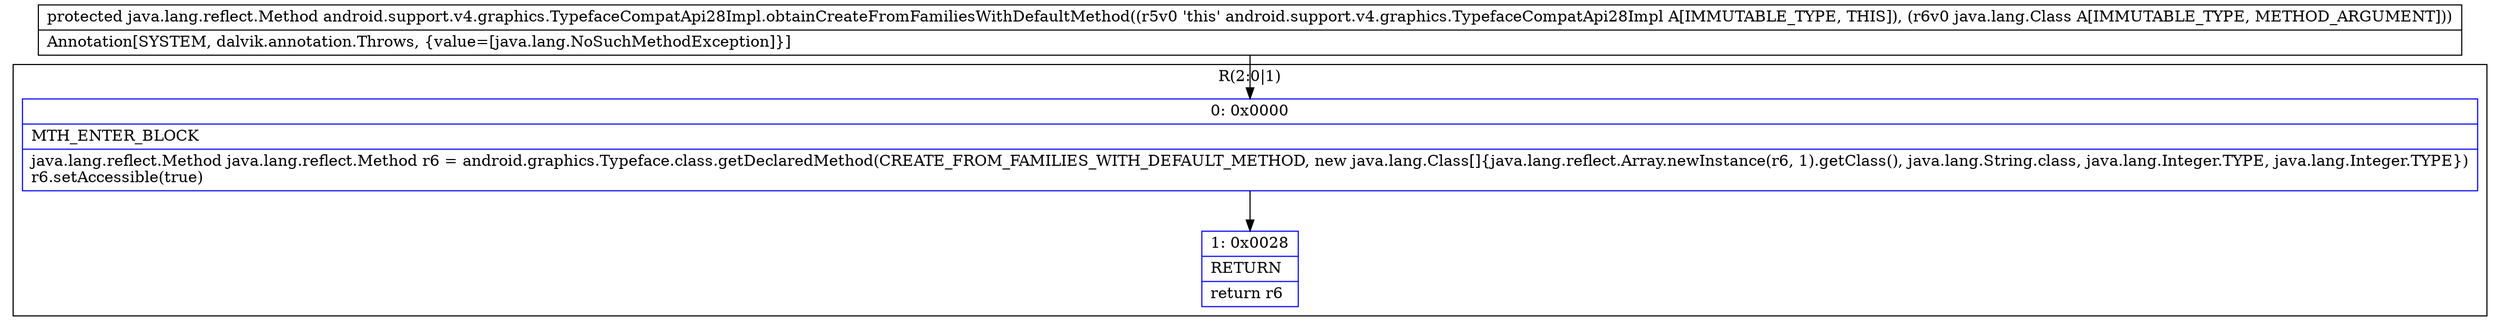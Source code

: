 digraph "CFG forandroid.support.v4.graphics.TypefaceCompatApi28Impl.obtainCreateFromFamiliesWithDefaultMethod(Ljava\/lang\/Class;)Ljava\/lang\/reflect\/Method;" {
subgraph cluster_Region_1605096019 {
label = "R(2:0|1)";
node [shape=record,color=blue];
Node_0 [shape=record,label="{0\:\ 0x0000|MTH_ENTER_BLOCK\l|java.lang.reflect.Method java.lang.reflect.Method r6 = android.graphics.Typeface.class.getDeclaredMethod(CREATE_FROM_FAMILIES_WITH_DEFAULT_METHOD, new java.lang.Class[]\{java.lang.reflect.Array.newInstance(r6, 1).getClass(), java.lang.String.class, java.lang.Integer.TYPE, java.lang.Integer.TYPE\})\lr6.setAccessible(true)\l}"];
Node_1 [shape=record,label="{1\:\ 0x0028|RETURN\l|return r6\l}"];
}
MethodNode[shape=record,label="{protected java.lang.reflect.Method android.support.v4.graphics.TypefaceCompatApi28Impl.obtainCreateFromFamiliesWithDefaultMethod((r5v0 'this' android.support.v4.graphics.TypefaceCompatApi28Impl A[IMMUTABLE_TYPE, THIS]), (r6v0 java.lang.Class A[IMMUTABLE_TYPE, METHOD_ARGUMENT]))  | Annotation[SYSTEM, dalvik.annotation.Throws, \{value=[java.lang.NoSuchMethodException]\}]\l}"];
MethodNode -> Node_0;
Node_0 -> Node_1;
}

